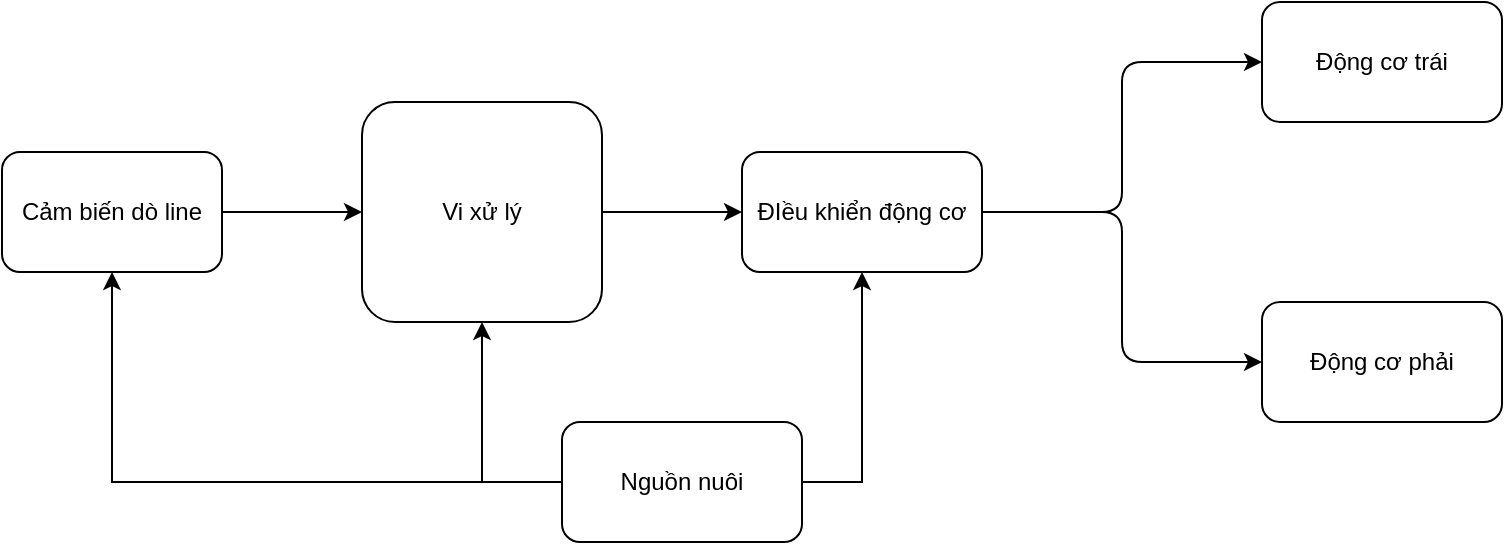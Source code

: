 <mxfile version="14.6.5" type="github">
  <diagram id="vcav21McILWXd69tvjs4" name="Page-1">
    <mxGraphModel dx="865" dy="514" grid="1" gridSize="10" guides="1" tooltips="1" connect="1" arrows="1" fold="1" page="1" pageScale="1" pageWidth="850" pageHeight="1100" math="0" shadow="0">
      <root>
        <mxCell id="0" />
        <mxCell id="1" parent="0" />
        <mxCell id="ugrlqZ2s3Ti2lJgSSaQY-14" style="edgeStyle=orthogonalEdgeStyle;rounded=0;orthogonalLoop=1;jettySize=auto;html=1;exitX=0;exitY=0.5;exitDx=0;exitDy=0;entryX=0.5;entryY=1;entryDx=0;entryDy=0;" edge="1" parent="1" source="ugrlqZ2s3Ti2lJgSSaQY-1" target="ugrlqZ2s3Ti2lJgSSaQY-3">
          <mxGeometry relative="1" as="geometry" />
        </mxCell>
        <mxCell id="ugrlqZ2s3Ti2lJgSSaQY-31" style="edgeStyle=orthogonalEdgeStyle;rounded=0;orthogonalLoop=1;jettySize=auto;html=1;exitX=1;exitY=0.5;exitDx=0;exitDy=0;entryX=0.5;entryY=1;entryDx=0;entryDy=0;" edge="1" parent="1" source="ugrlqZ2s3Ti2lJgSSaQY-1" target="ugrlqZ2s3Ti2lJgSSaQY-6">
          <mxGeometry relative="1" as="geometry" />
        </mxCell>
        <mxCell id="ugrlqZ2s3Ti2lJgSSaQY-1" value="Nguồn nuôi" style="rounded=1;whiteSpace=wrap;html=1;" vertex="1" parent="1">
          <mxGeometry x="340" y="430" width="120" height="60" as="geometry" />
        </mxCell>
        <mxCell id="ugrlqZ2s3Ti2lJgSSaQY-16" value="" style="edgeStyle=orthogonalEdgeStyle;rounded=0;orthogonalLoop=1;jettySize=auto;html=1;" edge="1" parent="1" source="ugrlqZ2s3Ti2lJgSSaQY-3" target="ugrlqZ2s3Ti2lJgSSaQY-4">
          <mxGeometry relative="1" as="geometry" />
        </mxCell>
        <mxCell id="ugrlqZ2s3Ti2lJgSSaQY-3" value="Cảm biến dò line" style="rounded=1;whiteSpace=wrap;html=1;" vertex="1" parent="1">
          <mxGeometry x="60" y="295" width="110" height="60" as="geometry" />
        </mxCell>
        <mxCell id="ugrlqZ2s3Ti2lJgSSaQY-15" value="" style="edgeStyle=orthogonalEdgeStyle;rounded=0;orthogonalLoop=1;jettySize=auto;html=1;" edge="1" parent="1" source="ugrlqZ2s3Ti2lJgSSaQY-4" target="ugrlqZ2s3Ti2lJgSSaQY-6">
          <mxGeometry relative="1" as="geometry" />
        </mxCell>
        <mxCell id="ugrlqZ2s3Ti2lJgSSaQY-4" value="Vi xử lý" style="rounded=1;whiteSpace=wrap;html=1;" vertex="1" parent="1">
          <mxGeometry x="240" y="270" width="120" height="110" as="geometry" />
        </mxCell>
        <mxCell id="ugrlqZ2s3Ti2lJgSSaQY-5" value="Động cơ trái" style="rounded=1;whiteSpace=wrap;html=1;" vertex="1" parent="1">
          <mxGeometry x="690" y="220" width="120" height="60" as="geometry" />
        </mxCell>
        <mxCell id="ugrlqZ2s3Ti2lJgSSaQY-6" value="ĐIều khiển động cơ" style="rounded=1;whiteSpace=wrap;html=1;" vertex="1" parent="1">
          <mxGeometry x="430" y="295" width="120" height="60" as="geometry" />
        </mxCell>
        <mxCell id="ugrlqZ2s3Ti2lJgSSaQY-7" value="Động cơ phải" style="rounded=1;whiteSpace=wrap;html=1;" vertex="1" parent="1">
          <mxGeometry x="690" y="370" width="120" height="60" as="geometry" />
        </mxCell>
        <mxCell id="ugrlqZ2s3Ti2lJgSSaQY-22" value="" style="endArrow=classic;html=1;entryX=0.5;entryY=1;entryDx=0;entryDy=0;" edge="1" parent="1" target="ugrlqZ2s3Ti2lJgSSaQY-4">
          <mxGeometry width="50" height="50" relative="1" as="geometry">
            <mxPoint x="300" y="460" as="sourcePoint" />
            <mxPoint x="380" y="290" as="targetPoint" />
          </mxGeometry>
        </mxCell>
        <mxCell id="ugrlqZ2s3Ti2lJgSSaQY-29" value="" style="endArrow=classic;html=1;exitX=1;exitY=0.5;exitDx=0;exitDy=0;entryX=0;entryY=0.5;entryDx=0;entryDy=0;" edge="1" parent="1" source="ugrlqZ2s3Ti2lJgSSaQY-6" target="ugrlqZ2s3Ti2lJgSSaQY-7">
          <mxGeometry width="50" height="50" relative="1" as="geometry">
            <mxPoint x="620" y="320" as="sourcePoint" />
            <mxPoint x="450" y="290" as="targetPoint" />
            <Array as="points">
              <mxPoint x="620" y="325" />
              <mxPoint x="620" y="400" />
            </Array>
          </mxGeometry>
        </mxCell>
        <mxCell id="ugrlqZ2s3Ti2lJgSSaQY-30" value="" style="endArrow=classic;html=1;exitX=1;exitY=0.5;exitDx=0;exitDy=0;entryX=0;entryY=0.5;entryDx=0;entryDy=0;" edge="1" parent="1" source="ugrlqZ2s3Ti2lJgSSaQY-6" target="ugrlqZ2s3Ti2lJgSSaQY-5">
          <mxGeometry width="50" height="50" relative="1" as="geometry">
            <mxPoint x="400" y="340" as="sourcePoint" />
            <mxPoint x="450" y="290" as="targetPoint" />
            <Array as="points">
              <mxPoint x="620" y="325" />
              <mxPoint x="620" y="250" />
            </Array>
          </mxGeometry>
        </mxCell>
      </root>
    </mxGraphModel>
  </diagram>
</mxfile>

